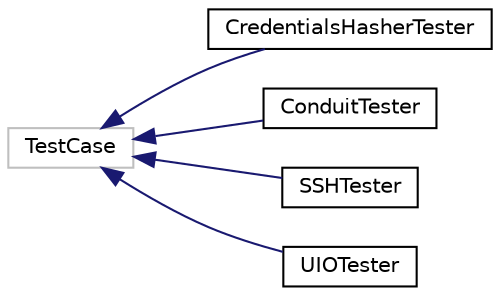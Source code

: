 digraph "Graphical Class Hierarchy"
{
 // LATEX_PDF_SIZE
  edge [fontname="Helvetica",fontsize="10",labelfontname="Helvetica",labelfontsize="10"];
  node [fontname="Helvetica",fontsize="10",shape=record];
  rankdir="LR";
  Node6 [label="TestCase",height=0.2,width=0.4,color="grey75", fillcolor="white", style="filled",tooltip=" "];
  Node6 -> Node0 [dir="back",color="midnightblue",fontsize="10",style="solid",fontname="Helvetica"];
  Node0 [label="CredentialsHasherTester",height=0.2,width=0.4,color="black", fillcolor="white", style="filled",URL="$classbokeh__auth__test_1_1CredentialsHasherTester.html",tooltip=" "];
  Node6 -> Node8 [dir="back",color="midnightblue",fontsize="10",style="solid",fontname="Helvetica"];
  Node8 [label="ConduitTester",height=0.2,width=0.4,color="black", fillcolor="white", style="filled",URL="$classtest__conduit_1_1ConduitTester.html",tooltip=" "];
  Node6 -> Node9 [dir="back",color="midnightblue",fontsize="10",style="solid",fontname="Helvetica"];
  Node9 [label="SSHTester",height=0.2,width=0.4,color="black", fillcolor="white", style="filled",URL="$classtest__ssh_1_1SSHTester.html",tooltip=" "];
  Node6 -> Node10 [dir="back",color="midnightblue",fontsize="10",style="solid",fontname="Helvetica"];
  Node10 [label="UIOTester",height=0.2,width=0.4,color="black", fillcolor="white", style="filled",URL="$classuio__test_1_1UIOTester.html",tooltip=" "];
}
